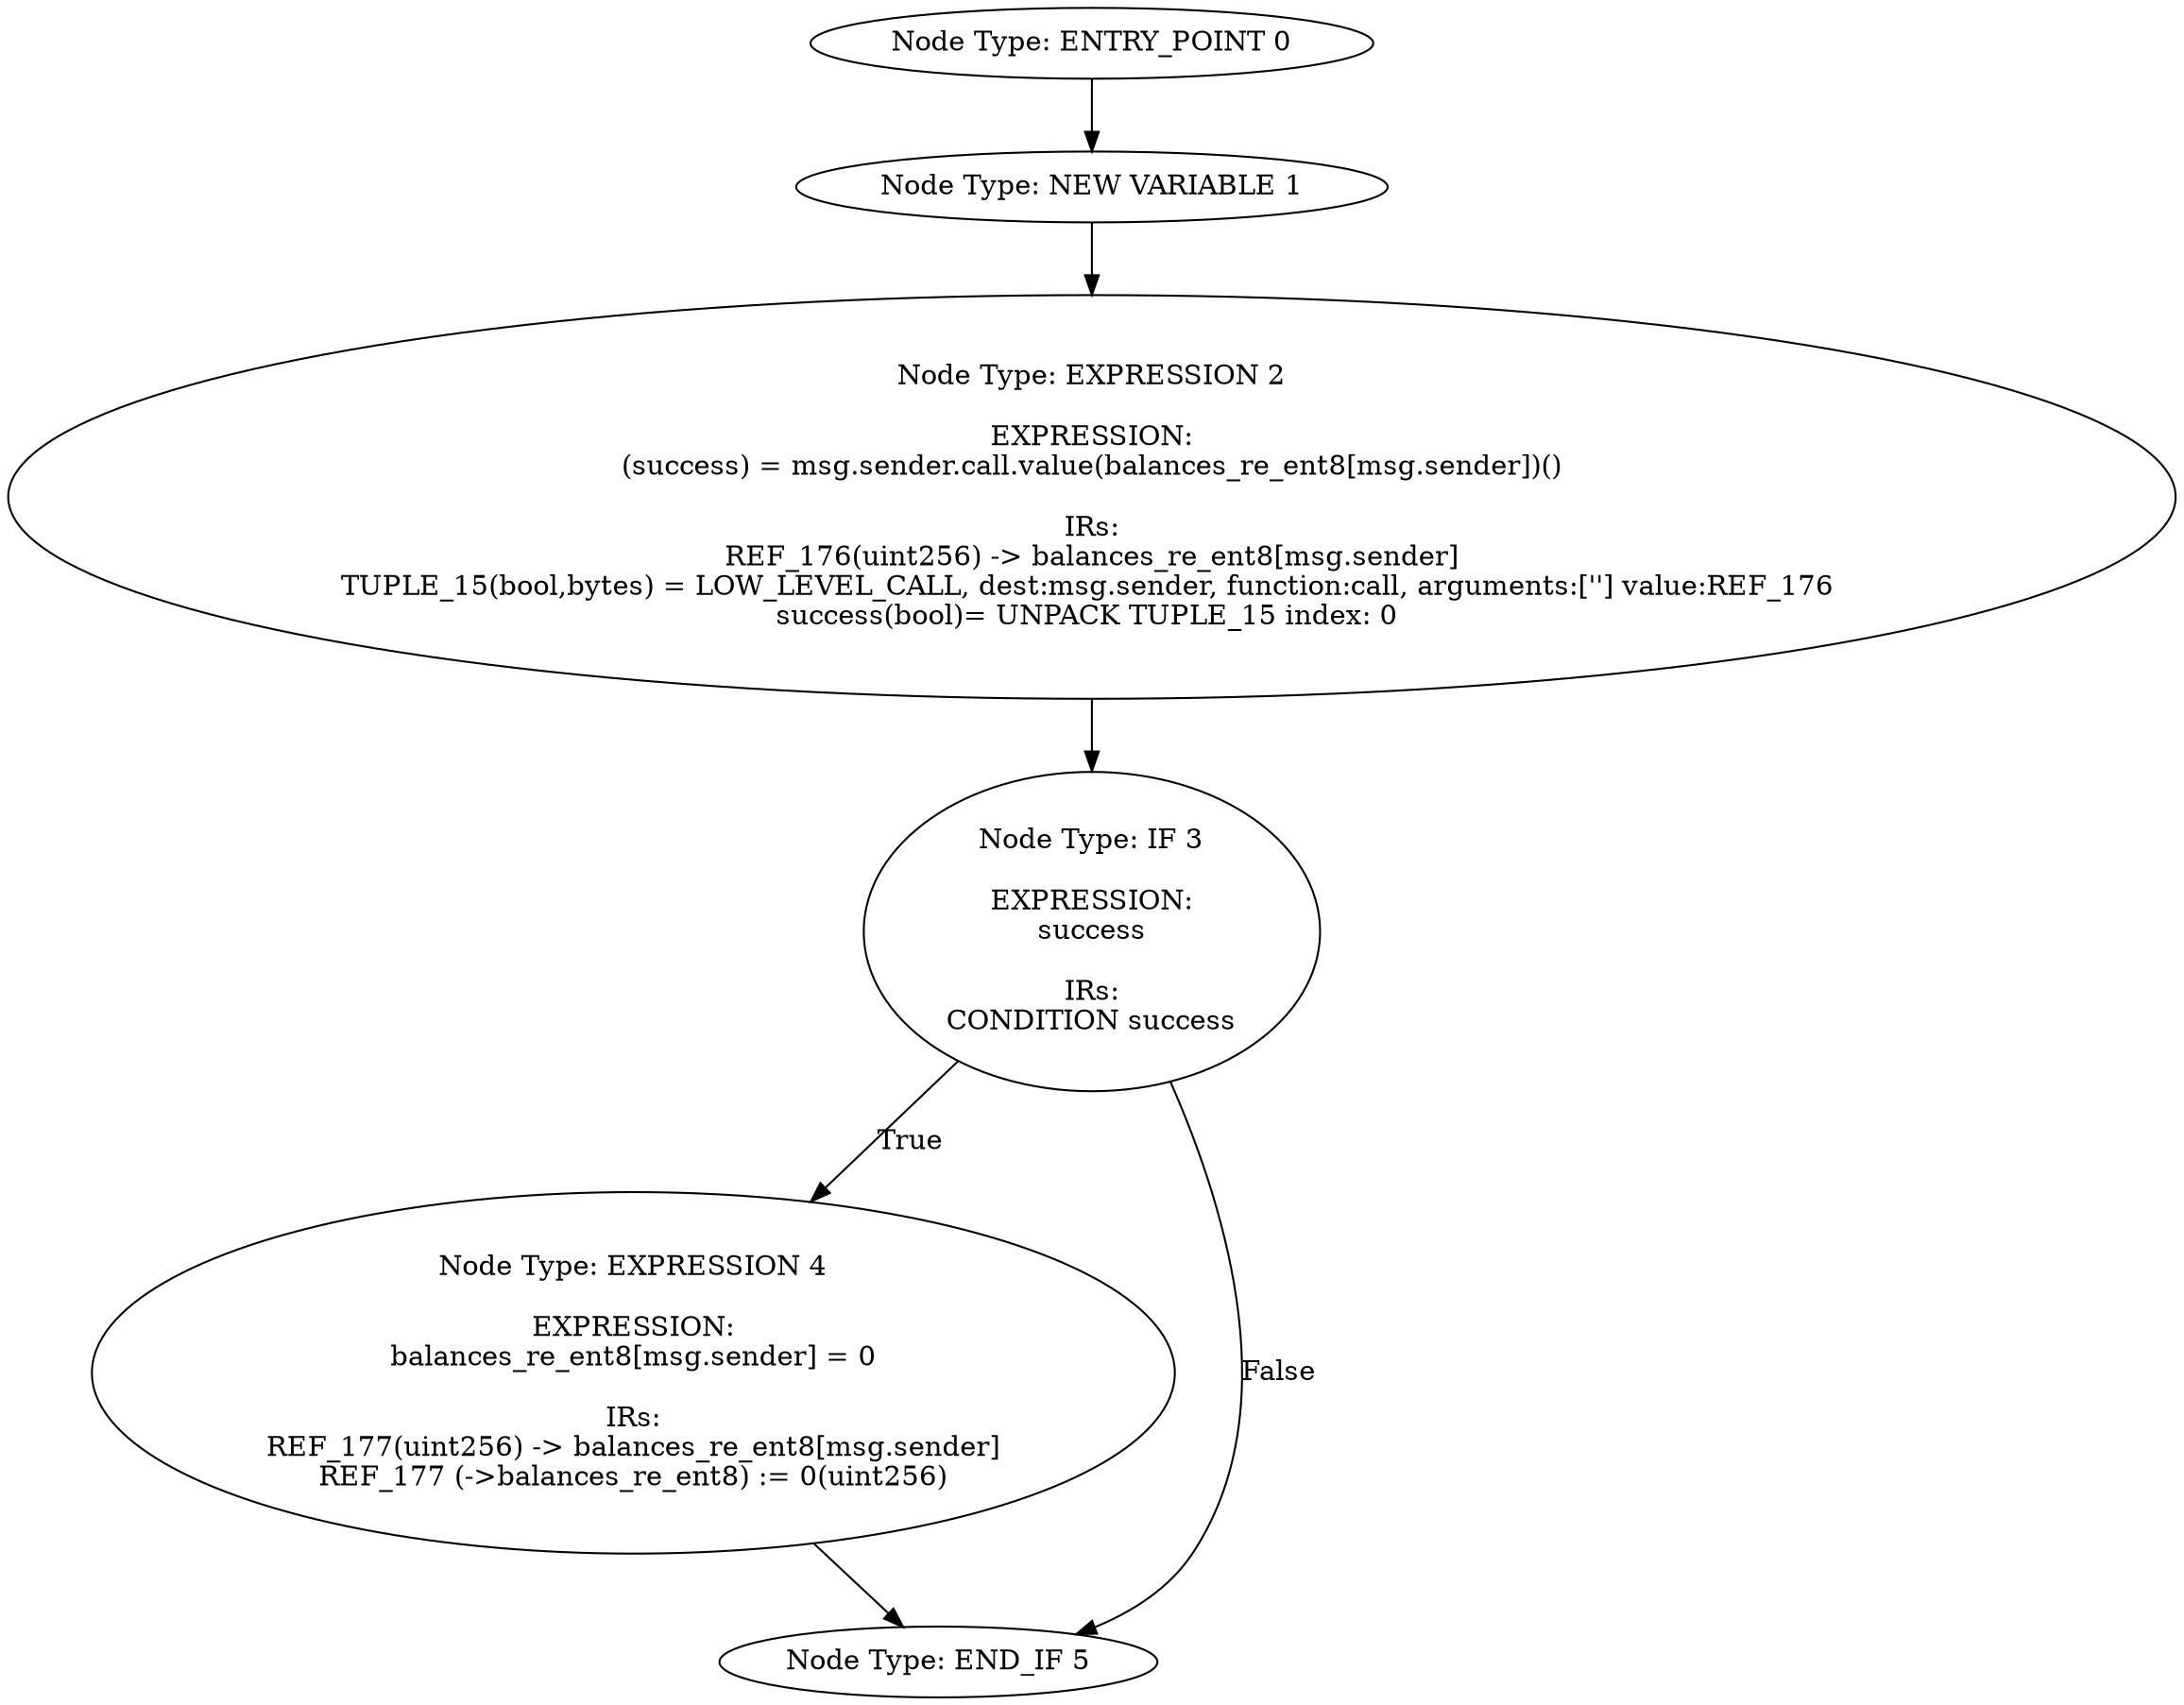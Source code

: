 digraph{
0[label="Node Type: ENTRY_POINT 0
"];
0->1;
1[label="Node Type: NEW VARIABLE 1
"];
1->2;
2[label="Node Type: EXPRESSION 2

EXPRESSION:
(success) = msg.sender.call.value(balances_re_ent8[msg.sender])()

IRs:
REF_176(uint256) -> balances_re_ent8[msg.sender]
TUPLE_15(bool,bytes) = LOW_LEVEL_CALL, dest:msg.sender, function:call, arguments:[''] value:REF_176 
success(bool)= UNPACK TUPLE_15 index: 0 "];
2->3;
3[label="Node Type: IF 3

EXPRESSION:
success

IRs:
CONDITION success"];
3->4[label="True"];
3->5[label="False"];
4[label="Node Type: EXPRESSION 4

EXPRESSION:
balances_re_ent8[msg.sender] = 0

IRs:
REF_177(uint256) -> balances_re_ent8[msg.sender]
REF_177 (->balances_re_ent8) := 0(uint256)"];
4->5;
5[label="Node Type: END_IF 5
"];
}
